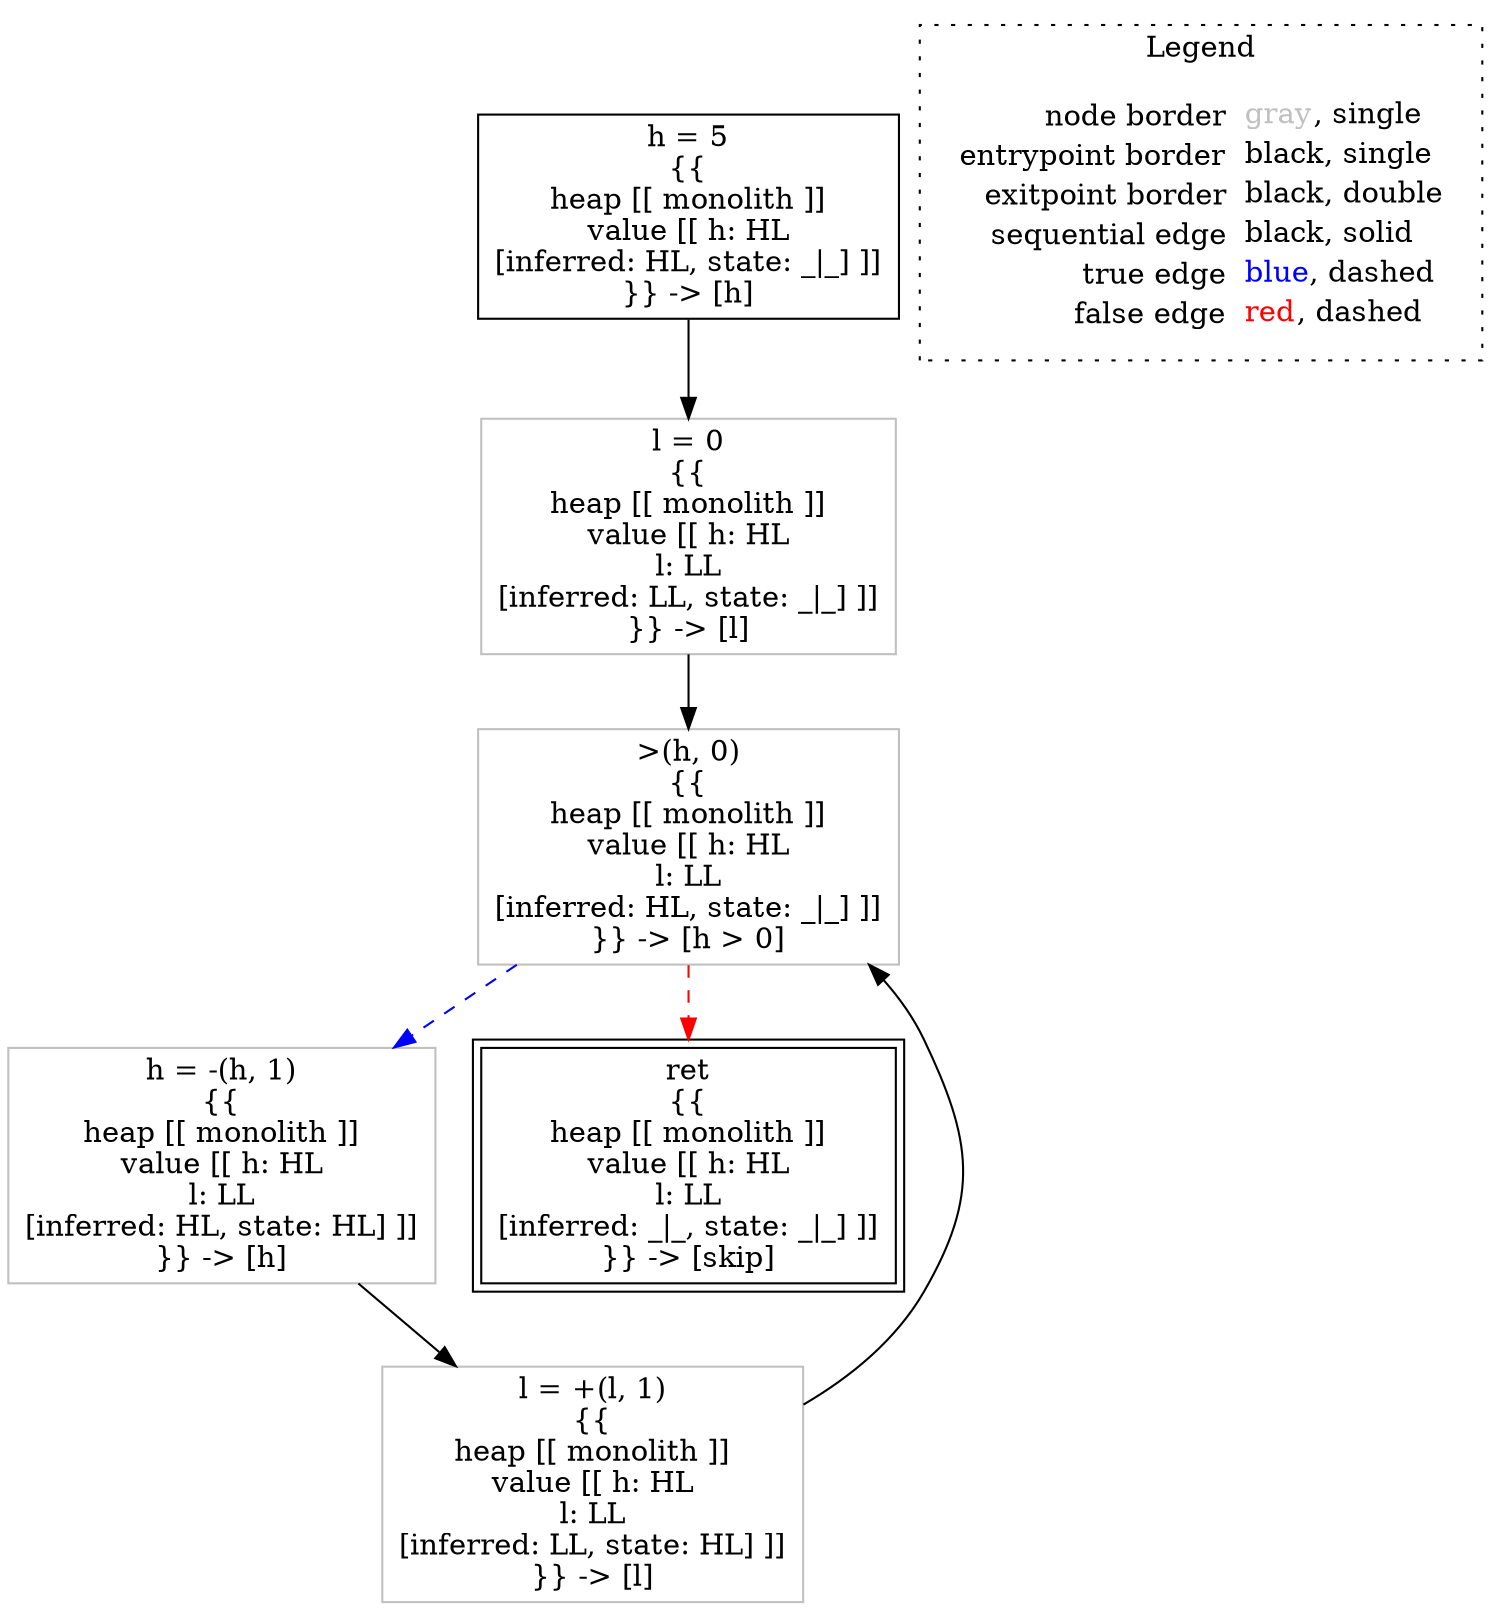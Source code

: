 digraph {
	"node0" [shape="rect",color="black",label=<h = 5<BR/>{{<BR/>heap [[ monolith ]]<BR/>value [[ h: HL<BR/>[inferred: HL, state: _|_] ]]<BR/>}} -&gt; [h]>];
	"node1" [shape="rect",color="gray",label=<&gt;(h, 0)<BR/>{{<BR/>heap [[ monolith ]]<BR/>value [[ h: HL<BR/>l: LL<BR/>[inferred: HL, state: _|_] ]]<BR/>}} -&gt; [h &gt; 0]>];
	"node2" [shape="rect",color="gray",label=<l = 0<BR/>{{<BR/>heap [[ monolith ]]<BR/>value [[ h: HL<BR/>l: LL<BR/>[inferred: LL, state: _|_] ]]<BR/>}} -&gt; [l]>];
	"node3" [shape="rect",color="gray",label=<h = -(h, 1)<BR/>{{<BR/>heap [[ monolith ]]<BR/>value [[ h: HL<BR/>l: LL<BR/>[inferred: HL, state: HL] ]]<BR/>}} -&gt; [h]>];
	"node4" [shape="rect",color="gray",label=<l = +(l, 1)<BR/>{{<BR/>heap [[ monolith ]]<BR/>value [[ h: HL<BR/>l: LL<BR/>[inferred: LL, state: HL] ]]<BR/>}} -&gt; [l]>];
	"node5" [shape="rect",color="black",peripheries="2",label=<ret<BR/>{{<BR/>heap [[ monolith ]]<BR/>value [[ h: HL<BR/>l: LL<BR/>[inferred: _|_, state: _|_] ]]<BR/>}} -&gt; [skip]>];
	"node1" -> "node3" [color="blue",style="dashed"];
	"node1" -> "node5" [color="red",style="dashed"];
	"node2" -> "node1" [color="black"];
	"node3" -> "node4" [color="black"];
	"node4" -> "node1" [color="black"];
	"node0" -> "node2" [color="black"];
subgraph cluster_legend {
	label="Legend";
	style=dotted;
	node [shape=plaintext];
	"legend" [label=<<table border="0" cellpadding="2" cellspacing="0" cellborder="0"><tr><td align="right">node border&nbsp;</td><td align="left"><font color="gray">gray</font>, single</td></tr><tr><td align="right">entrypoint border&nbsp;</td><td align="left"><font color="black">black</font>, single</td></tr><tr><td align="right">exitpoint border&nbsp;</td><td align="left"><font color="black">black</font>, double</td></tr><tr><td align="right">sequential edge&nbsp;</td><td align="left"><font color="black">black</font>, solid</td></tr><tr><td align="right">true edge&nbsp;</td><td align="left"><font color="blue">blue</font>, dashed</td></tr><tr><td align="right">false edge&nbsp;</td><td align="left"><font color="red">red</font>, dashed</td></tr></table>>];
}

}
